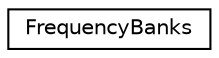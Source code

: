 digraph "Graphical Class Hierarchy"
{
  edge [fontname="Helvetica",fontsize="10",labelfontname="Helvetica",labelfontsize="10"];
  node [fontname="Helvetica",fontsize="10",shape=record];
  rankdir="LR";
  Node0 [label="FrequencyBanks",height=0.2,width=0.4,color="black", fillcolor="white", style="filled",URL="$classkaldi_1_1FrequencyBanks.html"];
}
